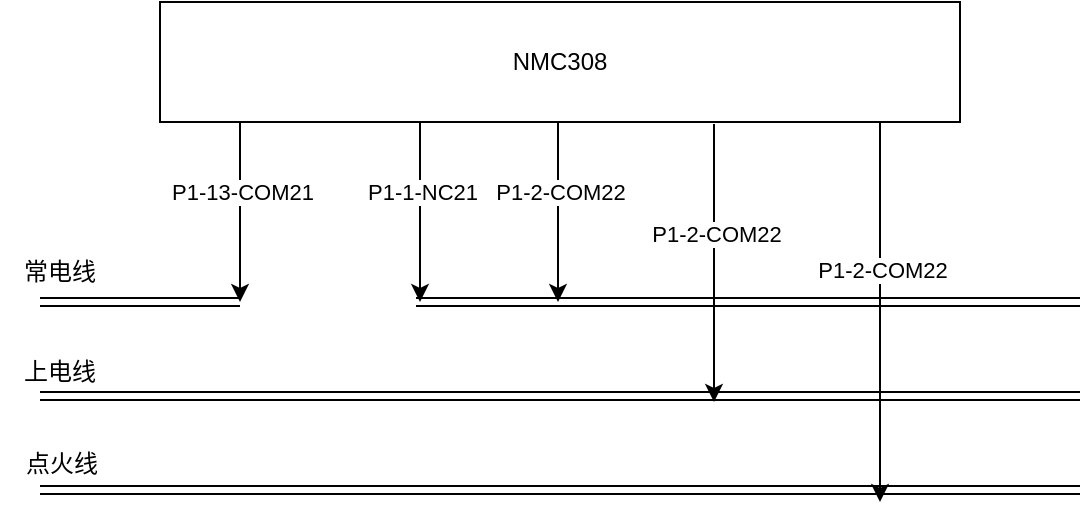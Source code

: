 <mxfile version="24.9.1">
  <diagram name="第 1 页" id="9E8rJnDWjaIL0gWoumOO">
    <mxGraphModel dx="819" dy="422" grid="1" gridSize="10" guides="1" tooltips="1" connect="1" arrows="1" fold="1" page="1" pageScale="1" pageWidth="827" pageHeight="2000" math="0" shadow="0">
      <root>
        <mxCell id="0" />
        <mxCell id="1" parent="0" />
        <mxCell id="UneD9aS1JqehnLIWqehY-1" value="" style="shape=link;html=1;rounded=0;" edge="1" parent="1">
          <mxGeometry width="100" relative="1" as="geometry">
            <mxPoint x="90" y="350" as="sourcePoint" />
            <mxPoint x="190" y="350" as="targetPoint" />
          </mxGeometry>
        </mxCell>
        <mxCell id="UneD9aS1JqehnLIWqehY-2" value="常电线" style="text;html=1;align=center;verticalAlign=middle;whiteSpace=wrap;rounded=0;" vertex="1" parent="1">
          <mxGeometry x="70" y="320" width="60" height="30" as="geometry" />
        </mxCell>
        <mxCell id="UneD9aS1JqehnLIWqehY-3" value="NMC308" style="rounded=0;whiteSpace=wrap;html=1;" vertex="1" parent="1">
          <mxGeometry x="150" y="200" width="400" height="60" as="geometry" />
        </mxCell>
        <mxCell id="UneD9aS1JqehnLIWqehY-4" value="" style="endArrow=classic;html=1;rounded=0;exitX=0.1;exitY=1;exitDx=0;exitDy=0;exitPerimeter=0;" edge="1" parent="1" source="UneD9aS1JqehnLIWqehY-3">
          <mxGeometry width="50" height="50" relative="1" as="geometry">
            <mxPoint x="190" y="263" as="sourcePoint" />
            <mxPoint x="190" y="350" as="targetPoint" />
          </mxGeometry>
        </mxCell>
        <mxCell id="UneD9aS1JqehnLIWqehY-5" value="P1-13-COM21" style="edgeLabel;html=1;align=center;verticalAlign=middle;resizable=0;points=[];" vertex="1" connectable="0" parent="UneD9aS1JqehnLIWqehY-4">
          <mxGeometry x="-0.219" y="1" relative="1" as="geometry">
            <mxPoint as="offset" />
          </mxGeometry>
        </mxCell>
        <mxCell id="UneD9aS1JqehnLIWqehY-6" value="" style="shape=link;html=1;rounded=0;" edge="1" parent="1">
          <mxGeometry width="100" relative="1" as="geometry">
            <mxPoint x="278" y="350" as="sourcePoint" />
            <mxPoint x="610" y="350" as="targetPoint" />
          </mxGeometry>
        </mxCell>
        <mxCell id="UneD9aS1JqehnLIWqehY-7" value="" style="endArrow=classic;html=1;rounded=0;exitX=0.1;exitY=1;exitDx=0;exitDy=0;exitPerimeter=0;" edge="1" parent="1">
          <mxGeometry width="50" height="50" relative="1" as="geometry">
            <mxPoint x="280" y="260" as="sourcePoint" />
            <mxPoint x="280" y="350" as="targetPoint" />
          </mxGeometry>
        </mxCell>
        <mxCell id="UneD9aS1JqehnLIWqehY-8" value="P1-1-NC21" style="edgeLabel;html=1;align=center;verticalAlign=middle;resizable=0;points=[];" vertex="1" connectable="0" parent="UneD9aS1JqehnLIWqehY-7">
          <mxGeometry x="-0.219" y="1" relative="1" as="geometry">
            <mxPoint as="offset" />
          </mxGeometry>
        </mxCell>
        <mxCell id="UneD9aS1JqehnLIWqehY-9" value="" style="endArrow=classic;html=1;rounded=0;exitX=0.1;exitY=1;exitDx=0;exitDy=0;exitPerimeter=0;" edge="1" parent="1">
          <mxGeometry width="50" height="50" relative="1" as="geometry">
            <mxPoint x="349" y="260" as="sourcePoint" />
            <mxPoint x="349" y="350" as="targetPoint" />
          </mxGeometry>
        </mxCell>
        <mxCell id="UneD9aS1JqehnLIWqehY-10" value="P1-2-COM22" style="edgeLabel;html=1;align=center;verticalAlign=middle;resizable=0;points=[];" vertex="1" connectable="0" parent="UneD9aS1JqehnLIWqehY-9">
          <mxGeometry x="-0.219" y="1" relative="1" as="geometry">
            <mxPoint as="offset" />
          </mxGeometry>
        </mxCell>
        <mxCell id="UneD9aS1JqehnLIWqehY-11" value="" style="endArrow=classic;html=1;rounded=0;exitX=0.1;exitY=1;exitDx=0;exitDy=0;exitPerimeter=0;" edge="1" parent="1">
          <mxGeometry width="50" height="50" relative="1" as="geometry">
            <mxPoint x="427" y="261" as="sourcePoint" />
            <mxPoint x="427" y="400" as="targetPoint" />
          </mxGeometry>
        </mxCell>
        <mxCell id="UneD9aS1JqehnLIWqehY-12" value="P1-2-COM22" style="edgeLabel;html=1;align=center;verticalAlign=middle;resizable=0;points=[];" vertex="1" connectable="0" parent="UneD9aS1JqehnLIWqehY-11">
          <mxGeometry x="-0.219" y="1" relative="1" as="geometry">
            <mxPoint as="offset" />
          </mxGeometry>
        </mxCell>
        <mxCell id="UneD9aS1JqehnLIWqehY-13" value="" style="endArrow=classic;html=1;rounded=0;exitX=0.1;exitY=1;exitDx=0;exitDy=0;exitPerimeter=0;" edge="1" parent="1">
          <mxGeometry width="50" height="50" relative="1" as="geometry">
            <mxPoint x="510" y="260" as="sourcePoint" />
            <mxPoint x="510" y="450" as="targetPoint" />
          </mxGeometry>
        </mxCell>
        <mxCell id="UneD9aS1JqehnLIWqehY-14" value="P1-2-COM22" style="edgeLabel;html=1;align=center;verticalAlign=middle;resizable=0;points=[];" vertex="1" connectable="0" parent="UneD9aS1JqehnLIWqehY-13">
          <mxGeometry x="-0.219" y="1" relative="1" as="geometry">
            <mxPoint as="offset" />
          </mxGeometry>
        </mxCell>
        <mxCell id="UneD9aS1JqehnLIWqehY-15" value="" style="shape=link;html=1;rounded=0;" edge="1" parent="1">
          <mxGeometry width="100" relative="1" as="geometry">
            <mxPoint x="90" y="397" as="sourcePoint" />
            <mxPoint x="610" y="397" as="targetPoint" />
          </mxGeometry>
        </mxCell>
        <mxCell id="UneD9aS1JqehnLIWqehY-16" value="" style="shape=link;html=1;rounded=0;" edge="1" parent="1">
          <mxGeometry width="100" relative="1" as="geometry">
            <mxPoint x="90" y="444" as="sourcePoint" />
            <mxPoint x="610" y="444" as="targetPoint" />
          </mxGeometry>
        </mxCell>
        <mxCell id="UneD9aS1JqehnLIWqehY-17" value="上电线" style="text;html=1;align=center;verticalAlign=middle;whiteSpace=wrap;rounded=0;" vertex="1" parent="1">
          <mxGeometry x="70" y="370" width="60" height="30" as="geometry" />
        </mxCell>
        <mxCell id="UneD9aS1JqehnLIWqehY-18" value="点火线" style="text;html=1;align=center;verticalAlign=middle;whiteSpace=wrap;rounded=0;" vertex="1" parent="1">
          <mxGeometry x="71" y="416" width="60" height="30" as="geometry" />
        </mxCell>
      </root>
    </mxGraphModel>
  </diagram>
</mxfile>
